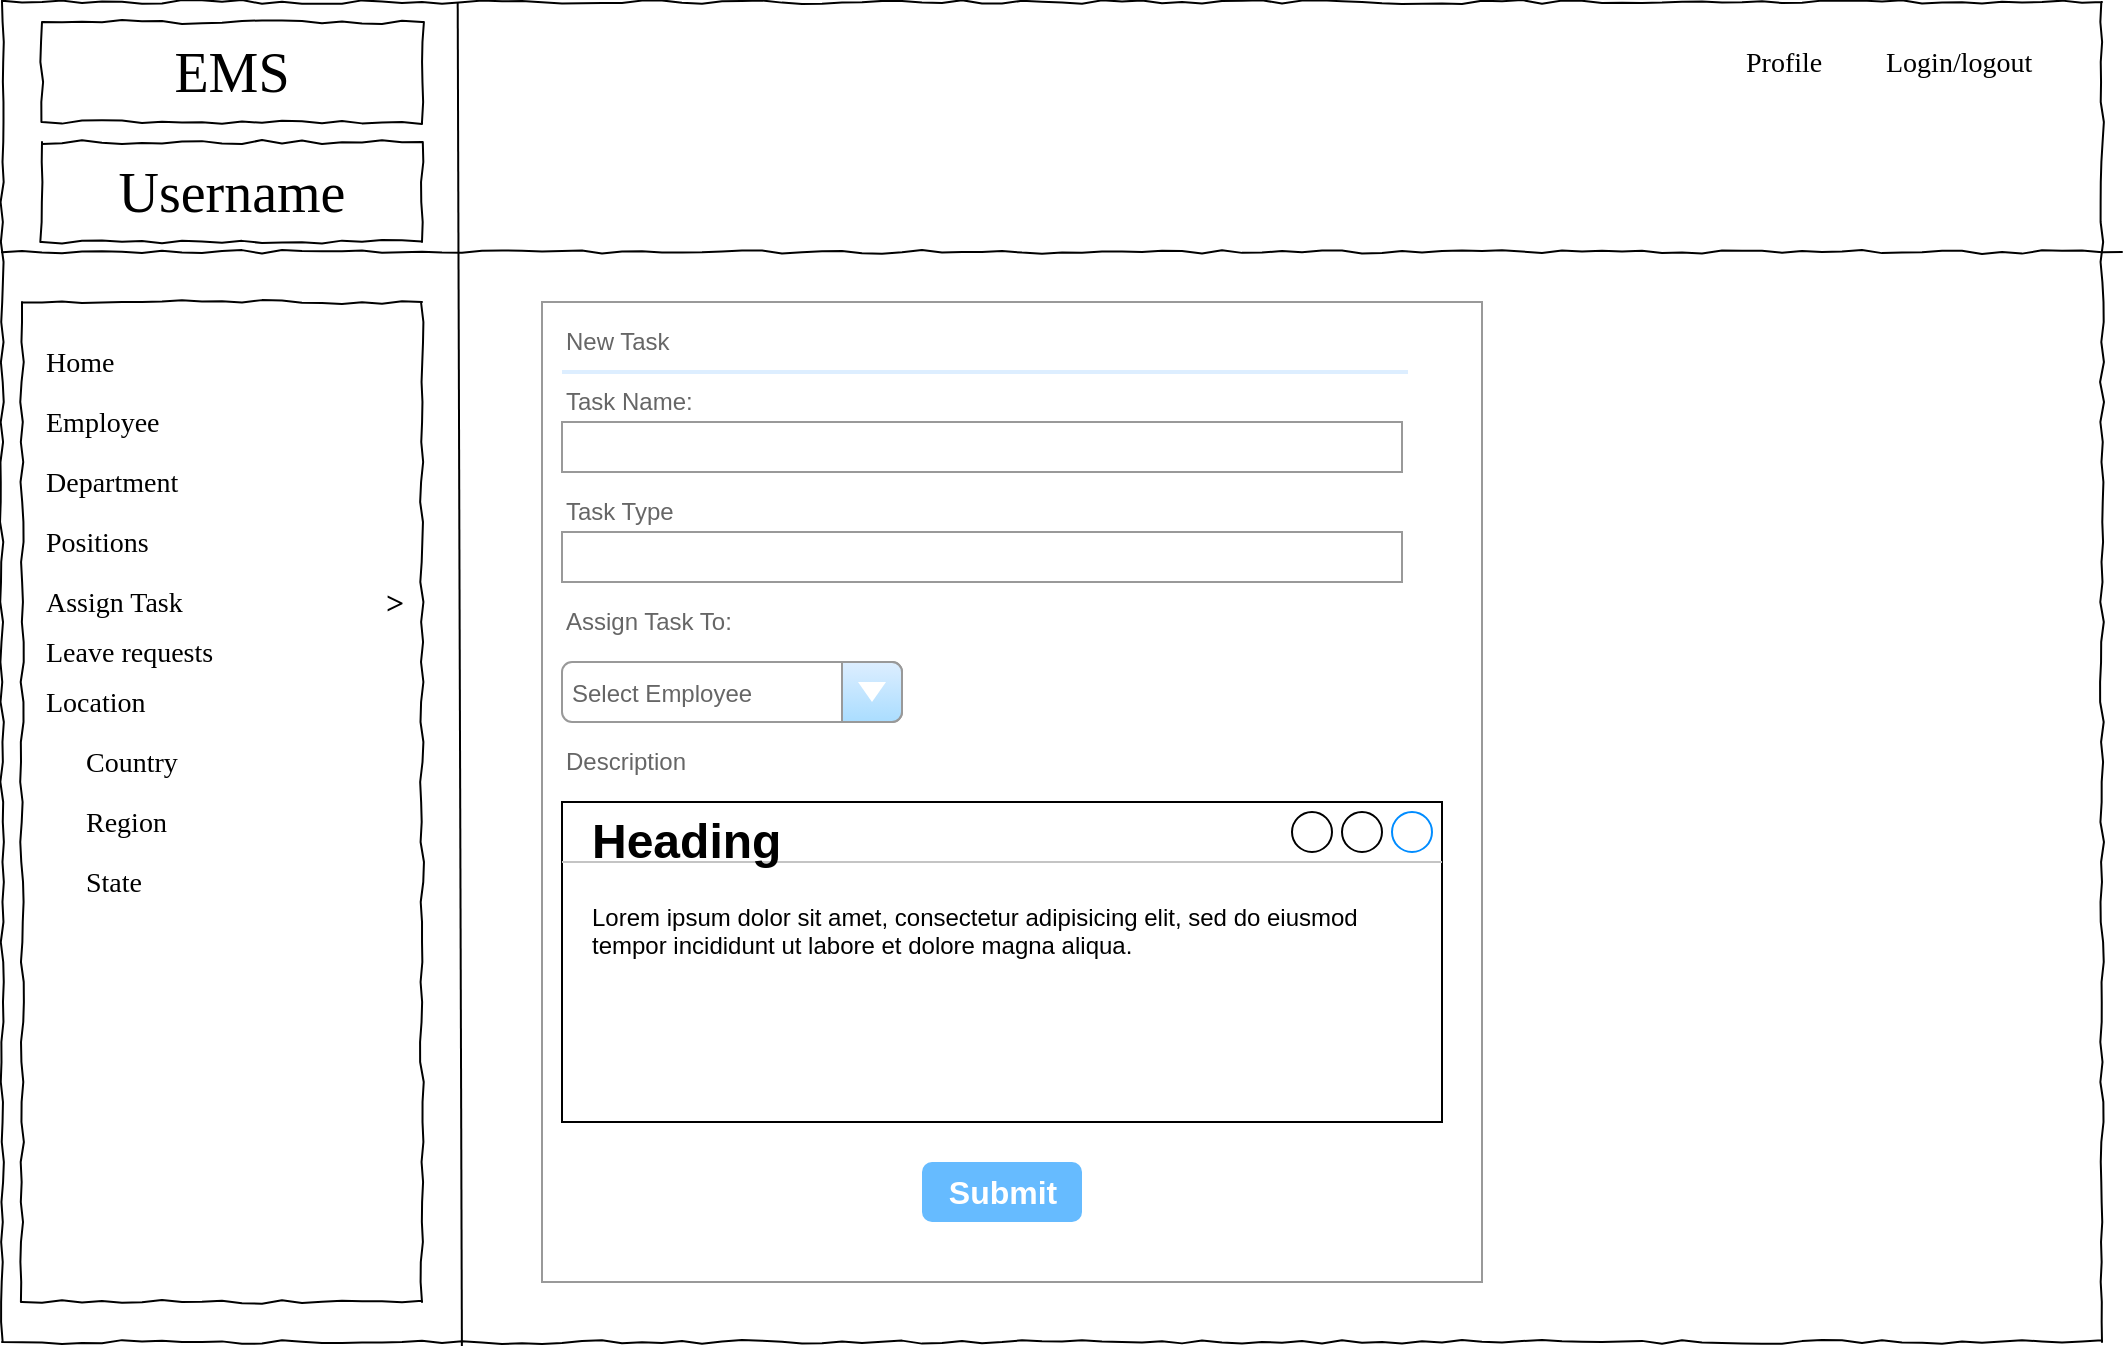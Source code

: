 <mxfile version="17.1.2" type="device"><diagram name="Page-1" id="03018318-947c-dd8e-b7a3-06fadd420f32"><mxGraphModel dx="1038" dy="547" grid="1" gridSize="10" guides="1" tooltips="1" connect="1" arrows="1" fold="1" page="1" pageScale="1" pageWidth="1100" pageHeight="850" background="none" math="0" shadow="0"><root><mxCell id="0"/><mxCell id="1" parent="0"/><mxCell id="677b7b8949515195-1" value="" style="whiteSpace=wrap;html=1;rounded=0;shadow=0;labelBackgroundColor=none;strokeColor=#000000;strokeWidth=1;fillColor=none;fontFamily=Verdana;fontSize=12;fontColor=#000000;align=center;comic=1;" parent="1" vertex="1"><mxGeometry x="20" y="20" width="1050" height="670" as="geometry"/></mxCell><mxCell id="677b7b8949515195-2" value="EMS" style="whiteSpace=wrap;html=1;rounded=0;shadow=0;labelBackgroundColor=none;strokeWidth=1;fontFamily=Verdana;fontSize=28;align=center;comic=1;" parent="1" vertex="1"><mxGeometry x="40" y="30" width="190" height="50" as="geometry"/></mxCell><mxCell id="677b7b8949515195-6" value="Profile&amp;nbsp;" style="text;html=1;points=[];align=left;verticalAlign=top;spacingTop=-4;fontSize=14;fontFamily=Verdana" parent="1" vertex="1"><mxGeometry x="890" y="40" width="60" height="20" as="geometry"/></mxCell><mxCell id="677b7b8949515195-7" value="Login/logout&amp;nbsp;" style="text;html=1;points=[];align=left;verticalAlign=top;spacingTop=-4;fontSize=14;fontFamily=Verdana" parent="1" vertex="1"><mxGeometry x="960" y="40" width="60" height="20" as="geometry"/></mxCell><mxCell id="677b7b8949515195-8" value="" style="whiteSpace=wrap;html=1;rounded=0;shadow=0;labelBackgroundColor=none;strokeWidth=1;fillColor=none;fontFamily=Verdana;fontSize=12;align=center;comic=1;" parent="1" vertex="1"><mxGeometry x="30" y="170" width="200" height="500" as="geometry"/></mxCell><mxCell id="677b7b8949515195-9" value="" style="line;strokeWidth=1;html=1;rounded=0;shadow=0;labelBackgroundColor=none;fillColor=none;fontFamily=Verdana;fontSize=14;fontColor=#000000;align=center;comic=1;" parent="1" vertex="1"><mxGeometry x="20" y="140" width="1060" height="10" as="geometry"/></mxCell><mxCell id="677b7b8949515195-27" value="Employee" style="text;html=1;points=[];align=left;verticalAlign=top;spacingTop=-4;fontSize=14;fontFamily=Verdana" parent="1" vertex="1"><mxGeometry x="40" y="220" width="170" height="20" as="geometry"/></mxCell><mxCell id="677b7b8949515195-28" value="Department" style="text;html=1;points=[];align=left;verticalAlign=top;spacingTop=-4;fontSize=14;fontFamily=Verdana" parent="1" vertex="1"><mxGeometry x="40" y="250" width="170" height="20" as="geometry"/></mxCell><mxCell id="677b7b8949515195-29" value="Positions" style="text;html=1;points=[];align=left;verticalAlign=top;spacingTop=-4;fontSize=14;fontFamily=Verdana" parent="1" vertex="1"><mxGeometry x="40" y="280" width="170" height="20" as="geometry"/></mxCell><mxCell id="677b7b8949515195-31" value="Leave requests&amp;nbsp;" style="text;html=1;points=[];align=left;verticalAlign=top;spacingTop=-4;fontSize=14;fontFamily=Verdana" parent="1" vertex="1"><mxGeometry x="40" y="335" width="170" height="20" as="geometry"/></mxCell><mxCell id="677b7b8949515195-33" value="Location" style="text;html=1;points=[];align=left;verticalAlign=top;spacingTop=-4;fontSize=14;fontFamily=Verdana" parent="1" vertex="1"><mxGeometry x="40" y="360" width="170" height="20" as="geometry"/></mxCell><mxCell id="677b7b8949515195-41" value="Assign Task" style="text;html=1;points=[];align=left;verticalAlign=top;spacingTop=-4;fontSize=14;fontFamily=Verdana" parent="1" vertex="1"><mxGeometry x="40" y="310" width="170" height="20" as="geometry"/></mxCell><mxCell id="F1Iq9SSVciFS708BHlPg-1" value="" style="endArrow=none;html=1;rounded=0;entryX=0.217;entryY=0;entryDx=0;entryDy=0;entryPerimeter=0;exitX=0.219;exitY=1.003;exitDx=0;exitDy=0;exitPerimeter=0;" parent="1" source="677b7b8949515195-1" target="677b7b8949515195-1" edge="1"><mxGeometry width="50" height="50" relative="1" as="geometry"><mxPoint x="500" y="290" as="sourcePoint"/><mxPoint x="550" y="240" as="targetPoint"/><Array as="points"/></mxGeometry></mxCell><mxCell id="F1Iq9SSVciFS708BHlPg-2" value="Username" style="whiteSpace=wrap;html=1;rounded=0;shadow=0;labelBackgroundColor=none;strokeWidth=1;fontFamily=Verdana;fontSize=28;align=center;comic=1;" parent="1" vertex="1"><mxGeometry x="40" y="90" width="190" height="50" as="geometry"/></mxCell><mxCell id="F1Iq9SSVciFS708BHlPg-3" value="Home" style="text;html=1;points=[];align=left;verticalAlign=top;spacingTop=-4;fontSize=14;fontFamily=Verdana" parent="1" vertex="1"><mxGeometry x="40" y="190" width="170" height="20" as="geometry"/></mxCell><mxCell id="F1Iq9SSVciFS708BHlPg-4" value="Country" style="text;html=1;points=[];align=left;verticalAlign=top;spacingTop=-4;fontSize=14;fontFamily=Verdana" parent="1" vertex="1"><mxGeometry x="60" y="390" width="170" height="20" as="geometry"/></mxCell><mxCell id="F1Iq9SSVciFS708BHlPg-5" value="Region" style="text;html=1;points=[];align=left;verticalAlign=top;spacingTop=-4;fontSize=14;fontFamily=Verdana" parent="1" vertex="1"><mxGeometry x="60" y="420" width="170" height="20" as="geometry"/></mxCell><mxCell id="F1Iq9SSVciFS708BHlPg-6" value="State" style="text;html=1;points=[];align=left;verticalAlign=top;spacingTop=-4;fontSize=14;fontFamily=Verdana" parent="1" vertex="1"><mxGeometry x="60" y="450" width="170" height="20" as="geometry"/></mxCell><mxCell id="F1Iq9SSVciFS708BHlPg-11" value="" style="shape=image;html=1;verticalAlign=top;verticalLabelPosition=bottom;labelBackgroundColor=#ffffff;imageAspect=0;aspect=fixed;image=https://cdn0.iconfinder.com/data/icons/user-interface-1-32/32/hamburger-menu-128.png;fontSize=20;" parent="1" vertex="1"><mxGeometry x="250" y="100" width="40" height="40" as="geometry"/></mxCell><mxCell id="F1Iq9SSVciFS708BHlPg-12" value="&lt;b&gt;&lt;font style=&quot;font-size: 16px&quot;&gt;&amp;gt;&lt;/font&gt;&lt;/b&gt;" style="text;html=1;points=[];align=left;verticalAlign=top;spacingTop=-4;fontSize=14;fontFamily=Verdana" parent="1" vertex="1"><mxGeometry x="210" y="308" width="170" height="20" as="geometry"/></mxCell><mxCell id="v3jSj8Ym7Ula2TUaj2bn-1" value="" style="strokeWidth=1;shadow=0;dashed=0;align=center;html=1;shape=mxgraph.mockup.forms.rrect;rSize=0;strokeColor=#999999;fillColor=#ffffff;fontSize=18;" vertex="1" parent="1"><mxGeometry x="290" y="170" width="470" height="490" as="geometry"/></mxCell><mxCell id="v3jSj8Ym7Ula2TUaj2bn-2" value="New Task" style="strokeWidth=1;shadow=0;dashed=0;align=center;html=1;shape=mxgraph.mockup.forms.anchor;fontSize=12;fontColor=#666666;align=left;resizeWidth=1;spacingLeft=0;" vertex="1" parent="v3jSj8Ym7Ula2TUaj2bn-1"><mxGeometry width="235" height="20" relative="1" as="geometry"><mxPoint x="10" y="10" as="offset"/></mxGeometry></mxCell><mxCell id="v3jSj8Ym7Ula2TUaj2bn-3" value="" style="shape=line;strokeColor=#ddeeff;strokeWidth=2;html=1;resizeWidth=1;fontSize=18;" vertex="1" parent="v3jSj8Ym7Ula2TUaj2bn-1"><mxGeometry width="423" height="10" relative="1" as="geometry"><mxPoint x="10" y="30" as="offset"/></mxGeometry></mxCell><mxCell id="v3jSj8Ym7Ula2TUaj2bn-4" value="Task Name:" style="strokeWidth=1;shadow=0;dashed=0;align=center;html=1;shape=mxgraph.mockup.forms.anchor;fontSize=12;fontColor=#666666;align=left;resizeWidth=1;spacingLeft=0;" vertex="1" parent="v3jSj8Ym7Ula2TUaj2bn-1"><mxGeometry width="235" height="20" relative="1" as="geometry"><mxPoint x="10" y="40" as="offset"/></mxGeometry></mxCell><mxCell id="v3jSj8Ym7Ula2TUaj2bn-5" value="" style="strokeWidth=1;shadow=0;dashed=0;align=center;html=1;shape=mxgraph.mockup.forms.rrect;rSize=0;strokeColor=#999999;fontColor=#666666;align=left;spacingLeft=5;resizeWidth=1;fontSize=18;" vertex="1" parent="v3jSj8Ym7Ula2TUaj2bn-1"><mxGeometry width="420" height="25" relative="1" as="geometry"><mxPoint x="10" y="60" as="offset"/></mxGeometry></mxCell><mxCell id="v3jSj8Ym7Ula2TUaj2bn-6" value="Task Type" style="strokeWidth=1;shadow=0;dashed=0;align=center;html=1;shape=mxgraph.mockup.forms.anchor;fontSize=12;fontColor=#666666;align=left;resizeWidth=1;spacingLeft=0;" vertex="1" parent="v3jSj8Ym7Ula2TUaj2bn-1"><mxGeometry width="235" height="20" relative="1" as="geometry"><mxPoint x="10" y="95" as="offset"/></mxGeometry></mxCell><mxCell id="v3jSj8Ym7Ula2TUaj2bn-7" value="" style="strokeWidth=1;shadow=0;dashed=0;align=center;html=1;shape=mxgraph.mockup.forms.rrect;rSize=0;strokeColor=#999999;fontColor=#666666;align=left;spacingLeft=5;resizeWidth=1;fontSize=18;" vertex="1" parent="v3jSj8Ym7Ula2TUaj2bn-1"><mxGeometry width="420" height="25" relative="1" as="geometry"><mxPoint x="10" y="115" as="offset"/></mxGeometry></mxCell><mxCell id="v3jSj8Ym7Ula2TUaj2bn-10" value="" style="shape=line;strokeColor=#ddeeff;strokeWidth=2;html=1;resizeWidth=1;fontSize=18;" vertex="1" parent="v3jSj8Ym7Ula2TUaj2bn-1"><mxGeometry y="1" width="423" height="10" relative="1" as="geometry"><mxPoint x="10" y="-90" as="offset"/></mxGeometry></mxCell><mxCell id="v3jSj8Ym7Ula2TUaj2bn-12" value="Submit" style="strokeWidth=1;shadow=0;dashed=0;align=center;html=1;shape=mxgraph.mockup.forms.rrect;rSize=5;strokeColor=none;fontColor=#ffffff;fillColor=#66bbff;fontSize=16;fontStyle=1;" vertex="1" parent="v3jSj8Ym7Ula2TUaj2bn-1"><mxGeometry y="1" width="80" height="30" relative="1" as="geometry"><mxPoint x="190" y="-60" as="offset"/></mxGeometry></mxCell><mxCell id="v3jSj8Ym7Ula2TUaj2bn-13" value="Assign Task To:" style="strokeWidth=1;shadow=0;dashed=0;align=center;html=1;shape=mxgraph.mockup.forms.anchor;fontSize=12;fontColor=#666666;align=left;resizeWidth=1;spacingLeft=0;" vertex="1" parent="v3jSj8Ym7Ula2TUaj2bn-1"><mxGeometry x="10" y="150" width="235" height="20" as="geometry"/></mxCell><mxCell id="v3jSj8Ym7Ula2TUaj2bn-14" value="&lt;font style=&quot;font-size: 12px&quot;&gt;Select Employee&lt;/font&gt;" style="strokeWidth=1;shadow=0;dashed=0;align=center;html=1;shape=mxgraph.mockup.forms.comboBox;strokeColor=#999999;fillColor=#ddeeff;align=left;fillColor2=#aaddff;mainText=;fontColor=#666666;fontSize=17;spacingLeft=3;" vertex="1" parent="v3jSj8Ym7Ula2TUaj2bn-1"><mxGeometry x="10" y="180" width="170" height="30" as="geometry"/></mxCell><mxCell id="v3jSj8Ym7Ula2TUaj2bn-15" value="Description" style="strokeWidth=1;shadow=0;dashed=0;align=center;html=1;shape=mxgraph.mockup.forms.anchor;fontSize=12;fontColor=#666666;align=left;resizeWidth=1;spacingLeft=0;" vertex="1" parent="v3jSj8Ym7Ula2TUaj2bn-1"><mxGeometry x="10" y="220" width="235" height="20" as="geometry"/></mxCell><mxCell id="v3jSj8Ym7Ula2TUaj2bn-16" value="" style="strokeWidth=1;shadow=0;dashed=0;align=center;html=1;shape=mxgraph.mockup.containers.window;align=left;verticalAlign=top;spacingLeft=8;strokeColor2=#008cff;strokeColor3=#c4c4c4;fontColor=#666666;mainText=;fontSize=17;labelBackgroundColor=none;" vertex="1" parent="v3jSj8Ym7Ula2TUaj2bn-1"><mxGeometry x="10" y="250" width="440" height="160" as="geometry"/></mxCell><mxCell id="v3jSj8Ym7Ula2TUaj2bn-17" value="&lt;h1&gt;Heading&lt;/h1&gt;&lt;p&gt;Lorem ipsum dolor sit amet, consectetur adipisicing elit, sed do eiusmod tempor incididunt ut labore et dolore magna aliqua.&lt;/p&gt;" style="text;html=1;strokeColor=none;fillColor=none;spacing=5;spacingTop=-20;whiteSpace=wrap;overflow=hidden;rounded=0;fontSize=12;" vertex="1" parent="v3jSj8Ym7Ula2TUaj2bn-1"><mxGeometry x="20" y="250" width="400" height="140" as="geometry"/></mxCell></root></mxGraphModel></diagram></mxfile>